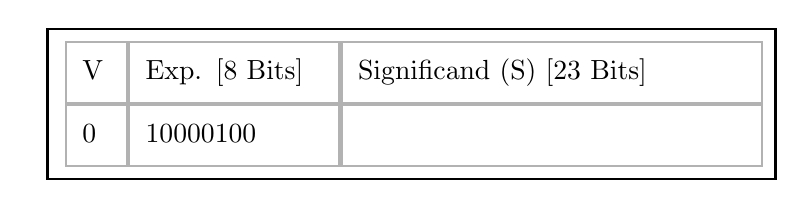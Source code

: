 \usetikzlibrary{backgrounds,positioning}
\usetikzlibrary{arrows}

%\resizebox {\columnwidth} {!} {    % (2) scale to exact column width
\begin{tikzpicture}[node distance=0ex,
    background rectangle/.style={fill=white,draw=black,line width=1pt}, show background rectangle,
]


\tikzstyle{box} =[text=black!100, rectangle, inner sep=6pt, fill=black!0, draw=black!30, thick]
\tikzstyle{box1} = [box, text=black!100, fill=black!20]
\tikzstyle{sign} = [text width=1em]
\tikzstyle{exp} = [text width=6.4em]
\tikzstyle{frac} = [text width=14em]
\tikzstyle{dez} = [text width=2em]

\node {1234};

  \node (sign1) [box,sign] {0\phantom(};
  \node [right=of sign1]  (exp1) [box,exp] {10000100 \phantom(}; 
  \node [right=of exp1] (frac1) [box,frac] {\phantom{00000000000000000000} \phantom(};

  \node [above=of sign1] (sign0) [box,sign] {V\phantom(};
  \node [above=of exp1]  (exp0) [box,exp] {Exp. [8 Bits]\phantom(};
  \node [above=of frac1] (frac0) [box,frac] {Significand (S) [23 Bits] \phantom(};


\end{tikzpicture}%
%} %resizebox